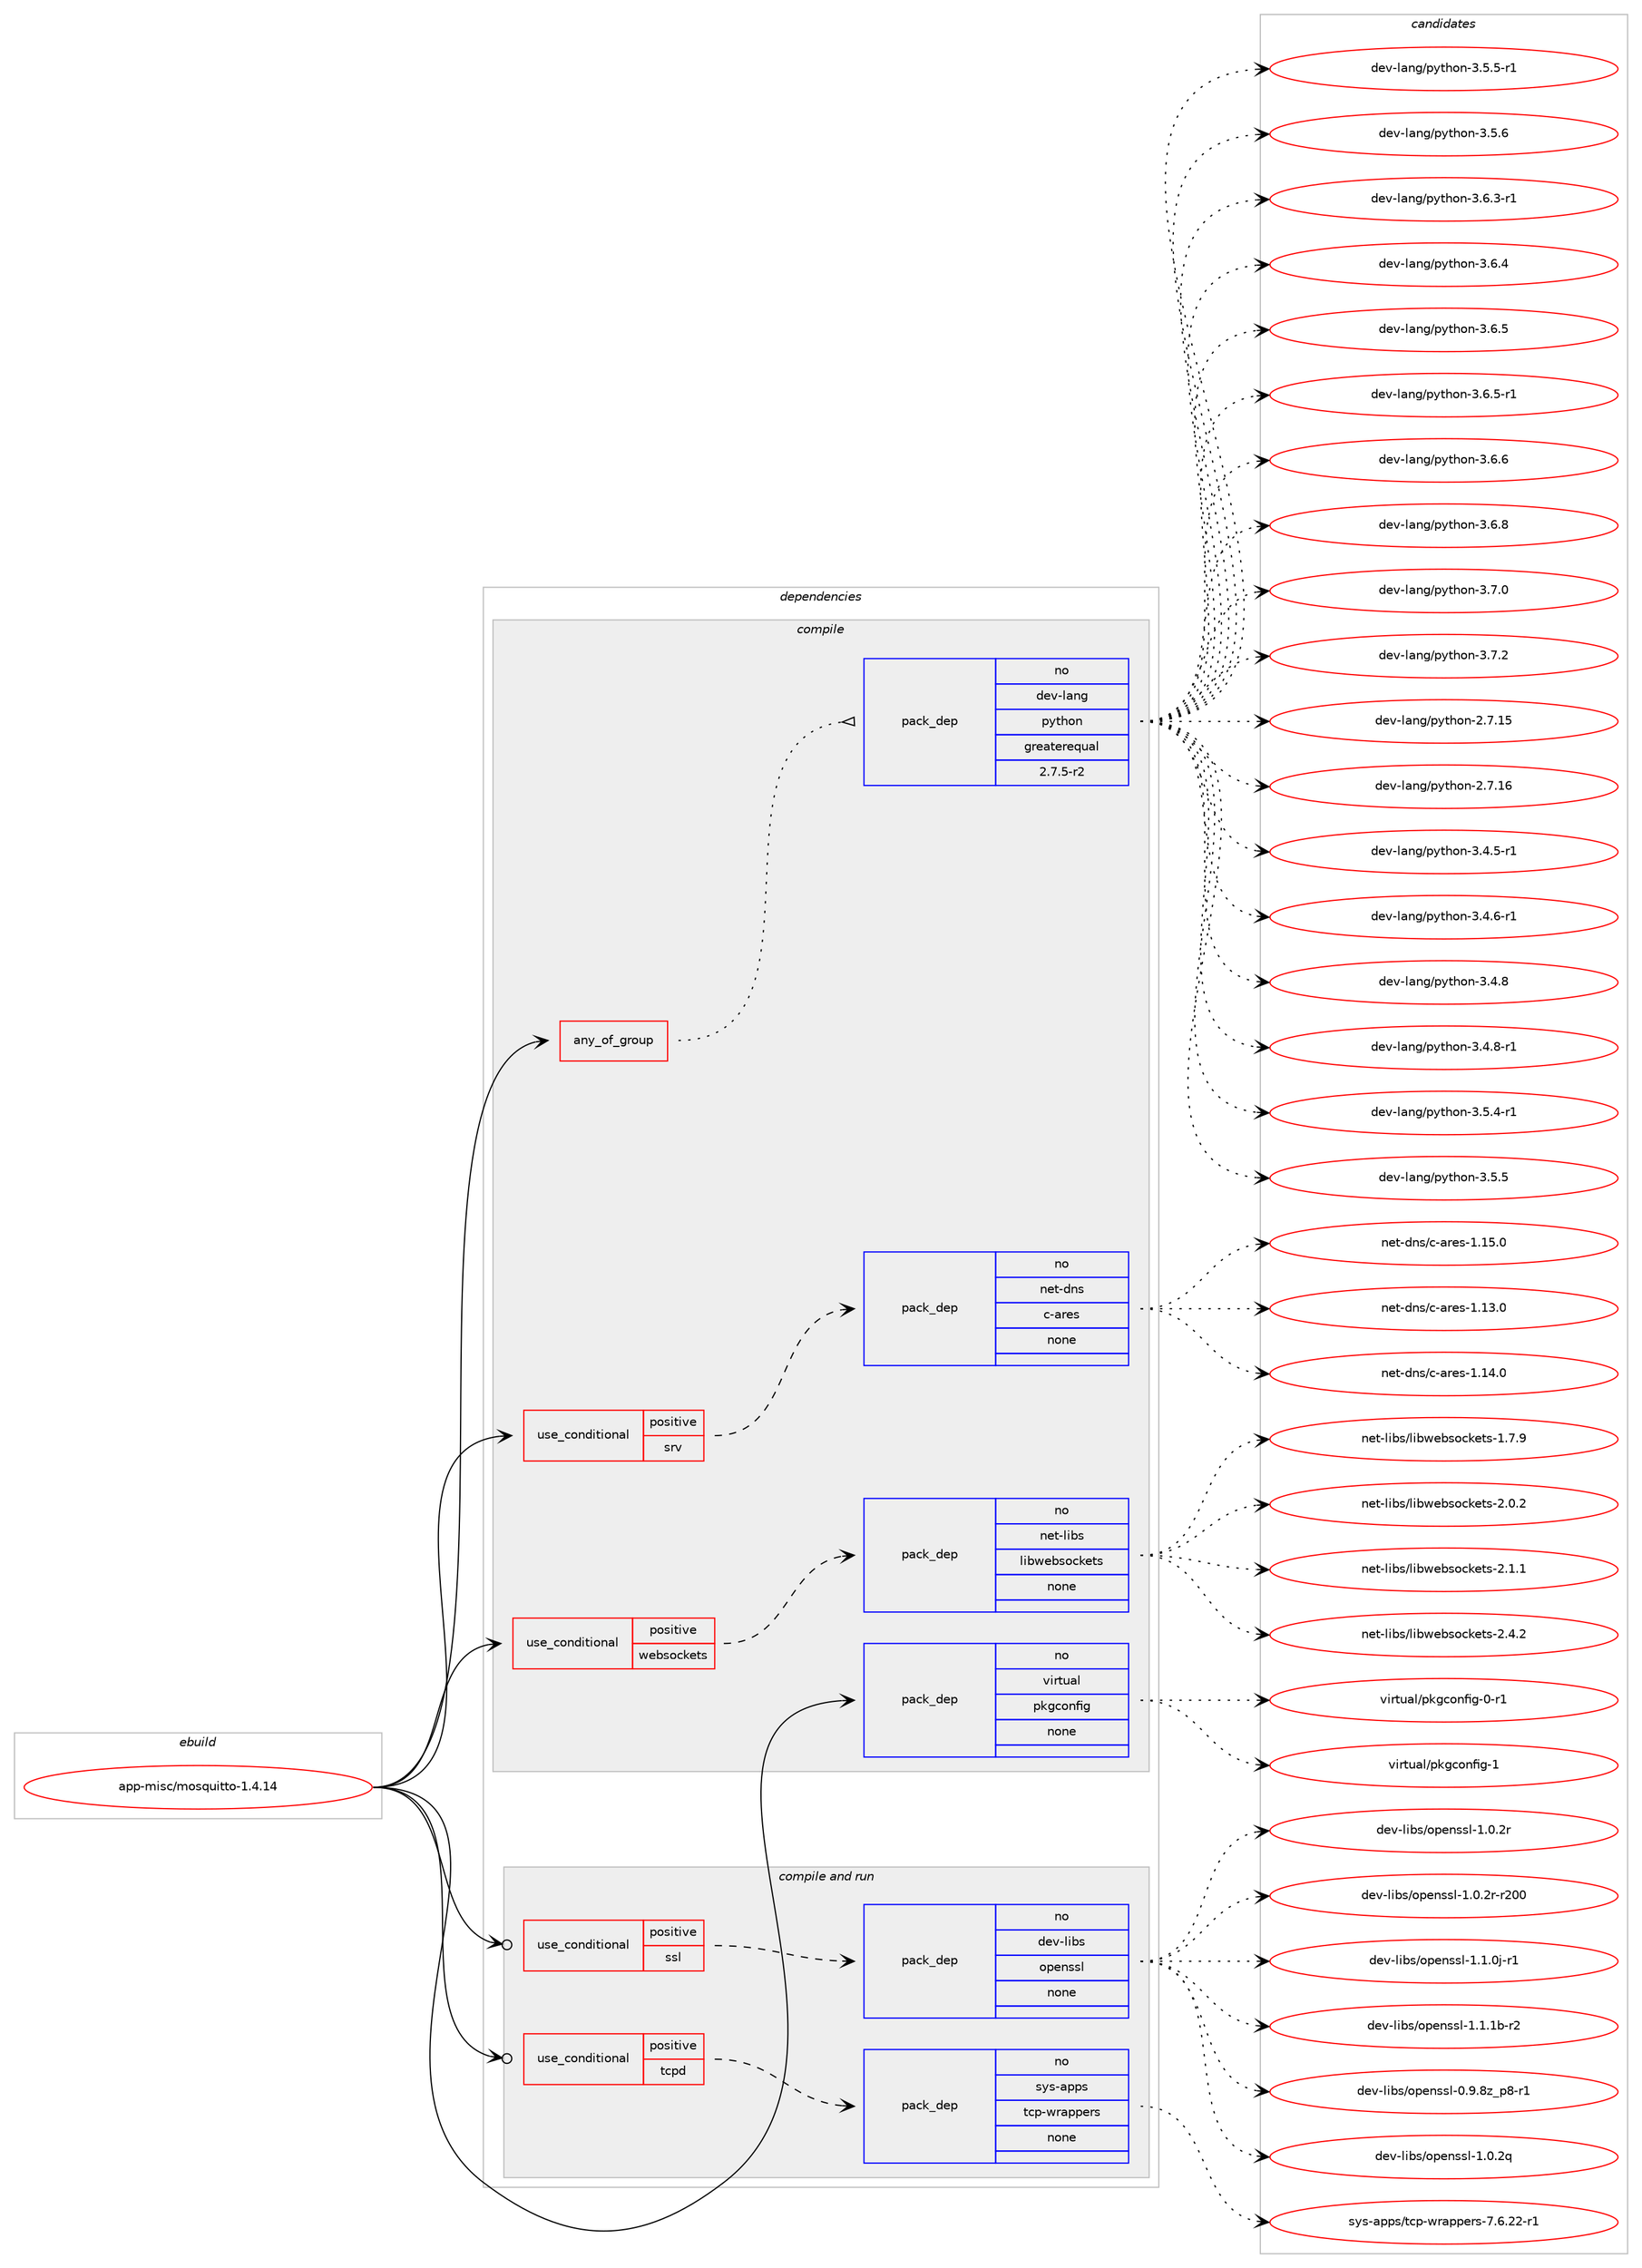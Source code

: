 digraph prolog {

# *************
# Graph options
# *************

newrank=true;
concentrate=true;
compound=true;
graph [rankdir=LR,fontname=Helvetica,fontsize=10,ranksep=1.5];#, ranksep=2.5, nodesep=0.2];
edge  [arrowhead=vee];
node  [fontname=Helvetica,fontsize=10];

# **********
# The ebuild
# **********

subgraph cluster_leftcol {
color=gray;
rank=same;
label=<<i>ebuild</i>>;
id [label="app-misc/mosquitto-1.4.14", color=red, width=4, href="../app-misc/mosquitto-1.4.14.svg"];
}

# ****************
# The dependencies
# ****************

subgraph cluster_midcol {
color=gray;
label=<<i>dependencies</i>>;
subgraph cluster_compile {
fillcolor="#eeeeee";
style=filled;
label=<<i>compile</i>>;
subgraph any19690 {
dependency1300183 [label=<<TABLE BORDER="0" CELLBORDER="1" CELLSPACING="0" CELLPADDING="4"><TR><TD CELLPADDING="10">any_of_group</TD></TR></TABLE>>, shape=none, color=red];subgraph pack926295 {
dependency1300184 [label=<<TABLE BORDER="0" CELLBORDER="1" CELLSPACING="0" CELLPADDING="4" WIDTH="220"><TR><TD ROWSPAN="6" CELLPADDING="30">pack_dep</TD></TR><TR><TD WIDTH="110">no</TD></TR><TR><TD>dev-lang</TD></TR><TR><TD>python</TD></TR><TR><TD>greaterequal</TD></TR><TR><TD>2.7.5-r2</TD></TR></TABLE>>, shape=none, color=blue];
}
dependency1300183:e -> dependency1300184:w [weight=20,style="dotted",arrowhead="oinv"];
}
id:e -> dependency1300183:w [weight=20,style="solid",arrowhead="vee"];
subgraph cond353656 {
dependency1300185 [label=<<TABLE BORDER="0" CELLBORDER="1" CELLSPACING="0" CELLPADDING="4"><TR><TD ROWSPAN="3" CELLPADDING="10">use_conditional</TD></TR><TR><TD>positive</TD></TR><TR><TD>srv</TD></TR></TABLE>>, shape=none, color=red];
subgraph pack926296 {
dependency1300186 [label=<<TABLE BORDER="0" CELLBORDER="1" CELLSPACING="0" CELLPADDING="4" WIDTH="220"><TR><TD ROWSPAN="6" CELLPADDING="30">pack_dep</TD></TR><TR><TD WIDTH="110">no</TD></TR><TR><TD>net-dns</TD></TR><TR><TD>c-ares</TD></TR><TR><TD>none</TD></TR><TR><TD></TD></TR></TABLE>>, shape=none, color=blue];
}
dependency1300185:e -> dependency1300186:w [weight=20,style="dashed",arrowhead="vee"];
}
id:e -> dependency1300185:w [weight=20,style="solid",arrowhead="vee"];
subgraph cond353657 {
dependency1300187 [label=<<TABLE BORDER="0" CELLBORDER="1" CELLSPACING="0" CELLPADDING="4"><TR><TD ROWSPAN="3" CELLPADDING="10">use_conditional</TD></TR><TR><TD>positive</TD></TR><TR><TD>websockets</TD></TR></TABLE>>, shape=none, color=red];
subgraph pack926297 {
dependency1300188 [label=<<TABLE BORDER="0" CELLBORDER="1" CELLSPACING="0" CELLPADDING="4" WIDTH="220"><TR><TD ROWSPAN="6" CELLPADDING="30">pack_dep</TD></TR><TR><TD WIDTH="110">no</TD></TR><TR><TD>net-libs</TD></TR><TR><TD>libwebsockets</TD></TR><TR><TD>none</TD></TR><TR><TD></TD></TR></TABLE>>, shape=none, color=blue];
}
dependency1300187:e -> dependency1300188:w [weight=20,style="dashed",arrowhead="vee"];
}
id:e -> dependency1300187:w [weight=20,style="solid",arrowhead="vee"];
subgraph pack926298 {
dependency1300189 [label=<<TABLE BORDER="0" CELLBORDER="1" CELLSPACING="0" CELLPADDING="4" WIDTH="220"><TR><TD ROWSPAN="6" CELLPADDING="30">pack_dep</TD></TR><TR><TD WIDTH="110">no</TD></TR><TR><TD>virtual</TD></TR><TR><TD>pkgconfig</TD></TR><TR><TD>none</TD></TR><TR><TD></TD></TR></TABLE>>, shape=none, color=blue];
}
id:e -> dependency1300189:w [weight=20,style="solid",arrowhead="vee"];
}
subgraph cluster_compileandrun {
fillcolor="#eeeeee";
style=filled;
label=<<i>compile and run</i>>;
subgraph cond353658 {
dependency1300190 [label=<<TABLE BORDER="0" CELLBORDER="1" CELLSPACING="0" CELLPADDING="4"><TR><TD ROWSPAN="3" CELLPADDING="10">use_conditional</TD></TR><TR><TD>positive</TD></TR><TR><TD>ssl</TD></TR></TABLE>>, shape=none, color=red];
subgraph pack926299 {
dependency1300191 [label=<<TABLE BORDER="0" CELLBORDER="1" CELLSPACING="0" CELLPADDING="4" WIDTH="220"><TR><TD ROWSPAN="6" CELLPADDING="30">pack_dep</TD></TR><TR><TD WIDTH="110">no</TD></TR><TR><TD>dev-libs</TD></TR><TR><TD>openssl</TD></TR><TR><TD>none</TD></TR><TR><TD></TD></TR></TABLE>>, shape=none, color=blue];
}
dependency1300190:e -> dependency1300191:w [weight=20,style="dashed",arrowhead="vee"];
}
id:e -> dependency1300190:w [weight=20,style="solid",arrowhead="odotvee"];
subgraph cond353659 {
dependency1300192 [label=<<TABLE BORDER="0" CELLBORDER="1" CELLSPACING="0" CELLPADDING="4"><TR><TD ROWSPAN="3" CELLPADDING="10">use_conditional</TD></TR><TR><TD>positive</TD></TR><TR><TD>tcpd</TD></TR></TABLE>>, shape=none, color=red];
subgraph pack926300 {
dependency1300193 [label=<<TABLE BORDER="0" CELLBORDER="1" CELLSPACING="0" CELLPADDING="4" WIDTH="220"><TR><TD ROWSPAN="6" CELLPADDING="30">pack_dep</TD></TR><TR><TD WIDTH="110">no</TD></TR><TR><TD>sys-apps</TD></TR><TR><TD>tcp-wrappers</TD></TR><TR><TD>none</TD></TR><TR><TD></TD></TR></TABLE>>, shape=none, color=blue];
}
dependency1300192:e -> dependency1300193:w [weight=20,style="dashed",arrowhead="vee"];
}
id:e -> dependency1300192:w [weight=20,style="solid",arrowhead="odotvee"];
}
subgraph cluster_run {
fillcolor="#eeeeee";
style=filled;
label=<<i>run</i>>;
}
}

# **************
# The candidates
# **************

subgraph cluster_choices {
rank=same;
color=gray;
label=<<i>candidates</i>>;

subgraph choice926295 {
color=black;
nodesep=1;
choice10010111845108971101034711212111610411111045504655464953 [label="dev-lang/python-2.7.15", color=red, width=4,href="../dev-lang/python-2.7.15.svg"];
choice10010111845108971101034711212111610411111045504655464954 [label="dev-lang/python-2.7.16", color=red, width=4,href="../dev-lang/python-2.7.16.svg"];
choice1001011184510897110103471121211161041111104551465246534511449 [label="dev-lang/python-3.4.5-r1", color=red, width=4,href="../dev-lang/python-3.4.5-r1.svg"];
choice1001011184510897110103471121211161041111104551465246544511449 [label="dev-lang/python-3.4.6-r1", color=red, width=4,href="../dev-lang/python-3.4.6-r1.svg"];
choice100101118451089711010347112121116104111110455146524656 [label="dev-lang/python-3.4.8", color=red, width=4,href="../dev-lang/python-3.4.8.svg"];
choice1001011184510897110103471121211161041111104551465246564511449 [label="dev-lang/python-3.4.8-r1", color=red, width=4,href="../dev-lang/python-3.4.8-r1.svg"];
choice1001011184510897110103471121211161041111104551465346524511449 [label="dev-lang/python-3.5.4-r1", color=red, width=4,href="../dev-lang/python-3.5.4-r1.svg"];
choice100101118451089711010347112121116104111110455146534653 [label="dev-lang/python-3.5.5", color=red, width=4,href="../dev-lang/python-3.5.5.svg"];
choice1001011184510897110103471121211161041111104551465346534511449 [label="dev-lang/python-3.5.5-r1", color=red, width=4,href="../dev-lang/python-3.5.5-r1.svg"];
choice100101118451089711010347112121116104111110455146534654 [label="dev-lang/python-3.5.6", color=red, width=4,href="../dev-lang/python-3.5.6.svg"];
choice1001011184510897110103471121211161041111104551465446514511449 [label="dev-lang/python-3.6.3-r1", color=red, width=4,href="../dev-lang/python-3.6.3-r1.svg"];
choice100101118451089711010347112121116104111110455146544652 [label="dev-lang/python-3.6.4", color=red, width=4,href="../dev-lang/python-3.6.4.svg"];
choice100101118451089711010347112121116104111110455146544653 [label="dev-lang/python-3.6.5", color=red, width=4,href="../dev-lang/python-3.6.5.svg"];
choice1001011184510897110103471121211161041111104551465446534511449 [label="dev-lang/python-3.6.5-r1", color=red, width=4,href="../dev-lang/python-3.6.5-r1.svg"];
choice100101118451089711010347112121116104111110455146544654 [label="dev-lang/python-3.6.6", color=red, width=4,href="../dev-lang/python-3.6.6.svg"];
choice100101118451089711010347112121116104111110455146544656 [label="dev-lang/python-3.6.8", color=red, width=4,href="../dev-lang/python-3.6.8.svg"];
choice100101118451089711010347112121116104111110455146554648 [label="dev-lang/python-3.7.0", color=red, width=4,href="../dev-lang/python-3.7.0.svg"];
choice100101118451089711010347112121116104111110455146554650 [label="dev-lang/python-3.7.2", color=red, width=4,href="../dev-lang/python-3.7.2.svg"];
dependency1300184:e -> choice10010111845108971101034711212111610411111045504655464953:w [style=dotted,weight="100"];
dependency1300184:e -> choice10010111845108971101034711212111610411111045504655464954:w [style=dotted,weight="100"];
dependency1300184:e -> choice1001011184510897110103471121211161041111104551465246534511449:w [style=dotted,weight="100"];
dependency1300184:e -> choice1001011184510897110103471121211161041111104551465246544511449:w [style=dotted,weight="100"];
dependency1300184:e -> choice100101118451089711010347112121116104111110455146524656:w [style=dotted,weight="100"];
dependency1300184:e -> choice1001011184510897110103471121211161041111104551465246564511449:w [style=dotted,weight="100"];
dependency1300184:e -> choice1001011184510897110103471121211161041111104551465346524511449:w [style=dotted,weight="100"];
dependency1300184:e -> choice100101118451089711010347112121116104111110455146534653:w [style=dotted,weight="100"];
dependency1300184:e -> choice1001011184510897110103471121211161041111104551465346534511449:w [style=dotted,weight="100"];
dependency1300184:e -> choice100101118451089711010347112121116104111110455146534654:w [style=dotted,weight="100"];
dependency1300184:e -> choice1001011184510897110103471121211161041111104551465446514511449:w [style=dotted,weight="100"];
dependency1300184:e -> choice100101118451089711010347112121116104111110455146544652:w [style=dotted,weight="100"];
dependency1300184:e -> choice100101118451089711010347112121116104111110455146544653:w [style=dotted,weight="100"];
dependency1300184:e -> choice1001011184510897110103471121211161041111104551465446534511449:w [style=dotted,weight="100"];
dependency1300184:e -> choice100101118451089711010347112121116104111110455146544654:w [style=dotted,weight="100"];
dependency1300184:e -> choice100101118451089711010347112121116104111110455146544656:w [style=dotted,weight="100"];
dependency1300184:e -> choice100101118451089711010347112121116104111110455146554648:w [style=dotted,weight="100"];
dependency1300184:e -> choice100101118451089711010347112121116104111110455146554650:w [style=dotted,weight="100"];
}
subgraph choice926296 {
color=black;
nodesep=1;
choice110101116451001101154799459711410111545494649514648 [label="net-dns/c-ares-1.13.0", color=red, width=4,href="../net-dns/c-ares-1.13.0.svg"];
choice110101116451001101154799459711410111545494649524648 [label="net-dns/c-ares-1.14.0", color=red, width=4,href="../net-dns/c-ares-1.14.0.svg"];
choice110101116451001101154799459711410111545494649534648 [label="net-dns/c-ares-1.15.0", color=red, width=4,href="../net-dns/c-ares-1.15.0.svg"];
dependency1300186:e -> choice110101116451001101154799459711410111545494649514648:w [style=dotted,weight="100"];
dependency1300186:e -> choice110101116451001101154799459711410111545494649524648:w [style=dotted,weight="100"];
dependency1300186:e -> choice110101116451001101154799459711410111545494649534648:w [style=dotted,weight="100"];
}
subgraph choice926297 {
color=black;
nodesep=1;
choice110101116451081059811547108105981191019811511199107101116115454946554657 [label="net-libs/libwebsockets-1.7.9", color=red, width=4,href="../net-libs/libwebsockets-1.7.9.svg"];
choice110101116451081059811547108105981191019811511199107101116115455046484650 [label="net-libs/libwebsockets-2.0.2", color=red, width=4,href="../net-libs/libwebsockets-2.0.2.svg"];
choice110101116451081059811547108105981191019811511199107101116115455046494649 [label="net-libs/libwebsockets-2.1.1", color=red, width=4,href="../net-libs/libwebsockets-2.1.1.svg"];
choice110101116451081059811547108105981191019811511199107101116115455046524650 [label="net-libs/libwebsockets-2.4.2", color=red, width=4,href="../net-libs/libwebsockets-2.4.2.svg"];
dependency1300188:e -> choice110101116451081059811547108105981191019811511199107101116115454946554657:w [style=dotted,weight="100"];
dependency1300188:e -> choice110101116451081059811547108105981191019811511199107101116115455046484650:w [style=dotted,weight="100"];
dependency1300188:e -> choice110101116451081059811547108105981191019811511199107101116115455046494649:w [style=dotted,weight="100"];
dependency1300188:e -> choice110101116451081059811547108105981191019811511199107101116115455046524650:w [style=dotted,weight="100"];
}
subgraph choice926298 {
color=black;
nodesep=1;
choice11810511411611797108471121071039911111010210510345484511449 [label="virtual/pkgconfig-0-r1", color=red, width=4,href="../virtual/pkgconfig-0-r1.svg"];
choice1181051141161179710847112107103991111101021051034549 [label="virtual/pkgconfig-1", color=red, width=4,href="../virtual/pkgconfig-1.svg"];
dependency1300189:e -> choice11810511411611797108471121071039911111010210510345484511449:w [style=dotted,weight="100"];
dependency1300189:e -> choice1181051141161179710847112107103991111101021051034549:w [style=dotted,weight="100"];
}
subgraph choice926299 {
color=black;
nodesep=1;
choice10010111845108105981154711111210111011511510845484657465612295112564511449 [label="dev-libs/openssl-0.9.8z_p8-r1", color=red, width=4,href="../dev-libs/openssl-0.9.8z_p8-r1.svg"];
choice100101118451081059811547111112101110115115108454946484650113 [label="dev-libs/openssl-1.0.2q", color=red, width=4,href="../dev-libs/openssl-1.0.2q.svg"];
choice100101118451081059811547111112101110115115108454946484650114 [label="dev-libs/openssl-1.0.2r", color=red, width=4,href="../dev-libs/openssl-1.0.2r.svg"];
choice10010111845108105981154711111210111011511510845494648465011445114504848 [label="dev-libs/openssl-1.0.2r-r200", color=red, width=4,href="../dev-libs/openssl-1.0.2r-r200.svg"];
choice1001011184510810598115471111121011101151151084549464946481064511449 [label="dev-libs/openssl-1.1.0j-r1", color=red, width=4,href="../dev-libs/openssl-1.1.0j-r1.svg"];
choice100101118451081059811547111112101110115115108454946494649984511450 [label="dev-libs/openssl-1.1.1b-r2", color=red, width=4,href="../dev-libs/openssl-1.1.1b-r2.svg"];
dependency1300191:e -> choice10010111845108105981154711111210111011511510845484657465612295112564511449:w [style=dotted,weight="100"];
dependency1300191:e -> choice100101118451081059811547111112101110115115108454946484650113:w [style=dotted,weight="100"];
dependency1300191:e -> choice100101118451081059811547111112101110115115108454946484650114:w [style=dotted,weight="100"];
dependency1300191:e -> choice10010111845108105981154711111210111011511510845494648465011445114504848:w [style=dotted,weight="100"];
dependency1300191:e -> choice1001011184510810598115471111121011101151151084549464946481064511449:w [style=dotted,weight="100"];
dependency1300191:e -> choice100101118451081059811547111112101110115115108454946494649984511450:w [style=dotted,weight="100"];
}
subgraph choice926300 {
color=black;
nodesep=1;
choice115121115459711211211547116991124511911497112112101114115455546544650504511449 [label="sys-apps/tcp-wrappers-7.6.22-r1", color=red, width=4,href="../sys-apps/tcp-wrappers-7.6.22-r1.svg"];
dependency1300193:e -> choice115121115459711211211547116991124511911497112112101114115455546544650504511449:w [style=dotted,weight="100"];
}
}

}
